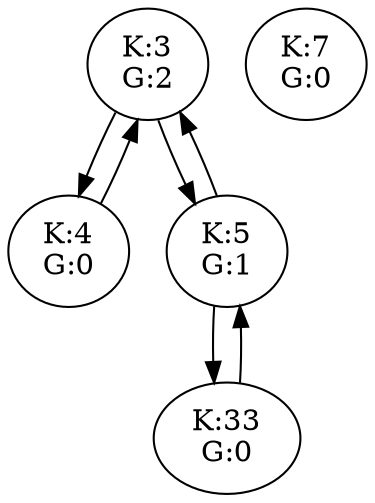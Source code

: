 digraph theGraph{
	node3[ label = "K:3\nG:2"];
	node4[ label = "K:4\nG:0"];
	node7[ label = "K:7\nG:0"];
	node5[ label = "K:5\nG:1"];
	node33[ label = "K:33\nG:0"];
	node3->node4
	node4->node3
	node3->node5
	node5->node3
	node5->node33
	node33->node5
}
